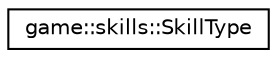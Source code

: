 digraph "Graphical Class Hierarchy"
{
 // LATEX_PDF_SIZE
  edge [fontname="Helvetica",fontsize="10",labelfontname="Helvetica",labelfontsize="10"];
  node [fontname="Helvetica",fontsize="10",shape=record];
  rankdir="LR";
  Node0 [label="game::skills::SkillType",height=0.2,width=0.4,color="black", fillcolor="white", style="filled",URL="$classgame_1_1skills_1_1_skill_type.html",tooltip="Skills enumeration."];
}
